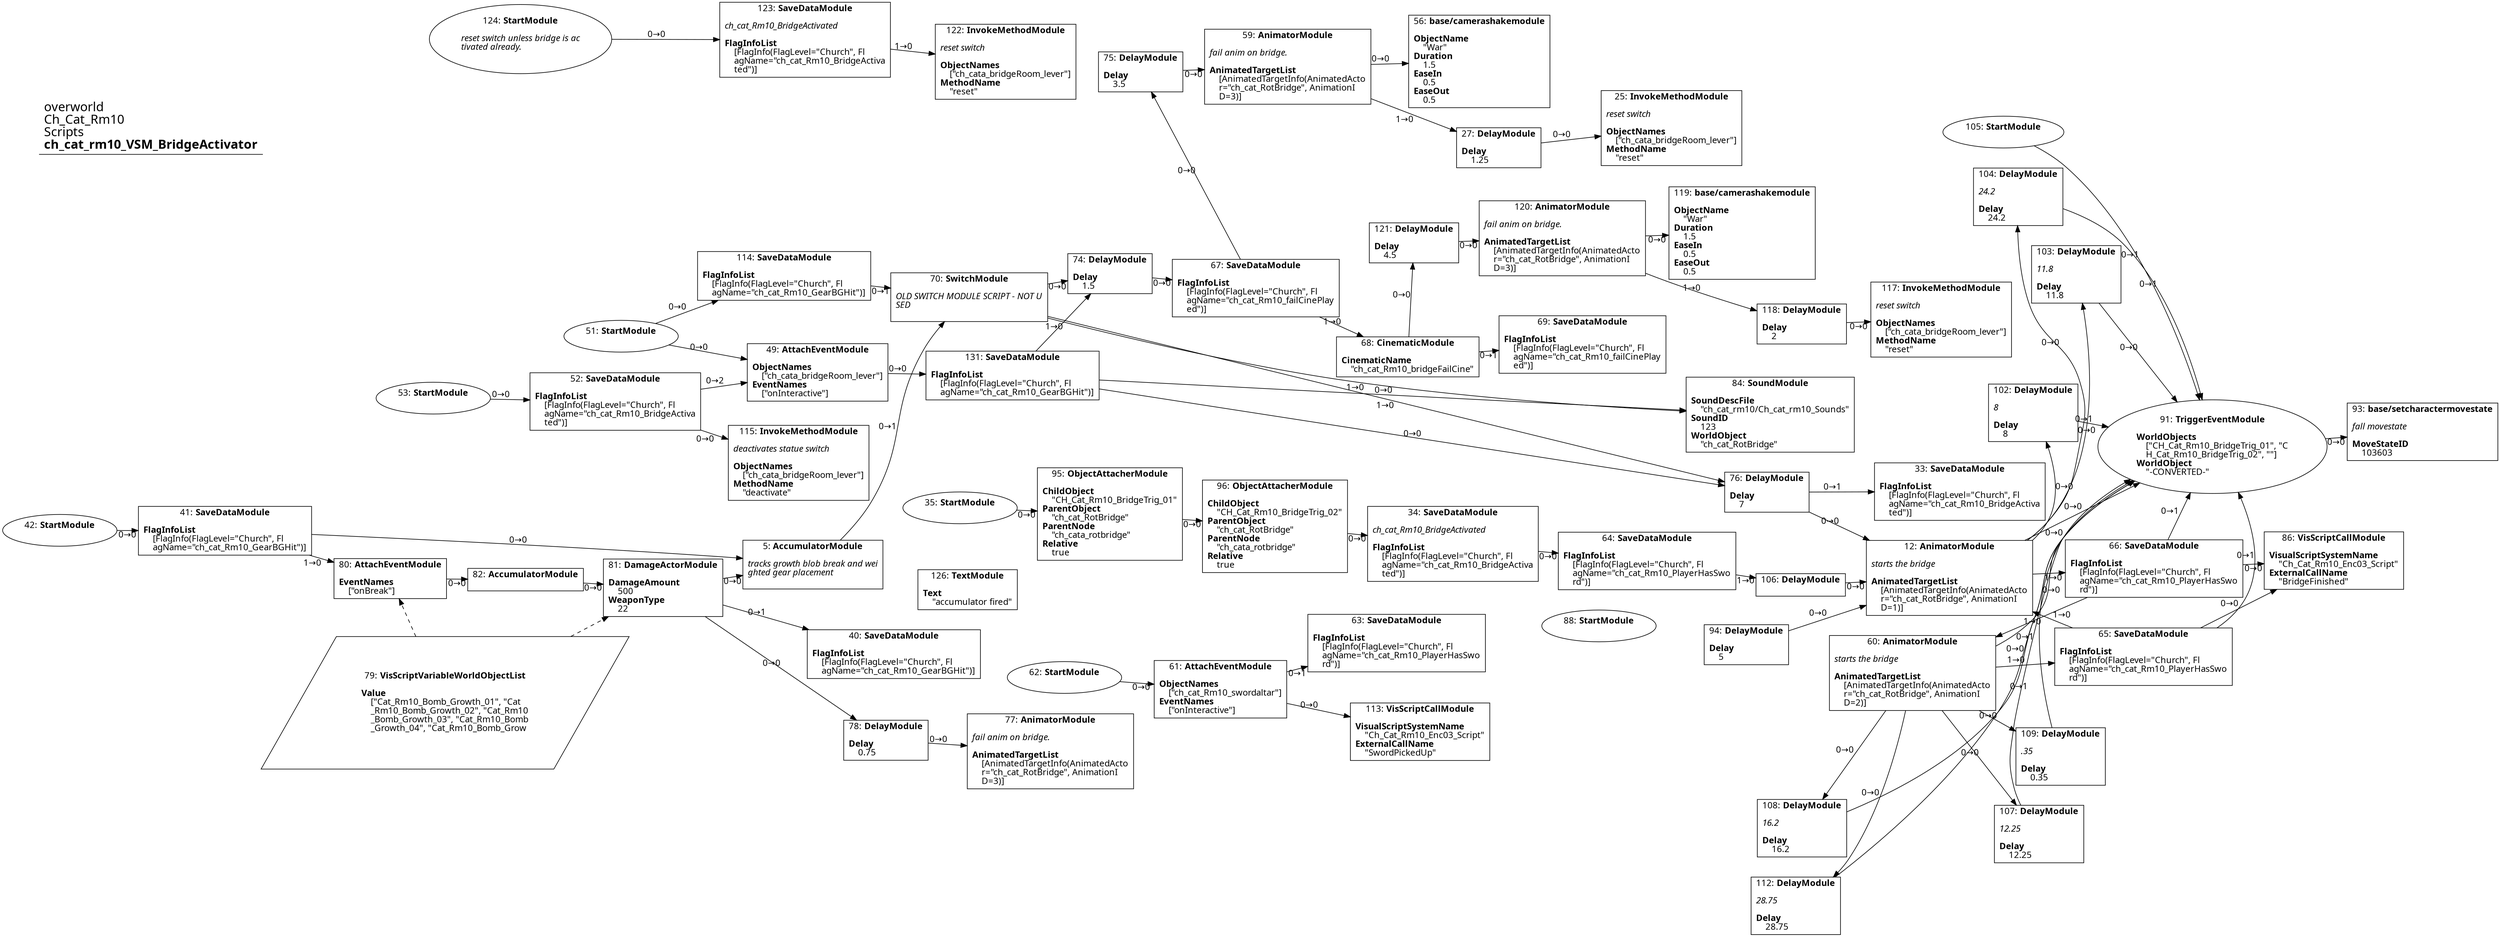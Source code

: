 digraph {
    layout = fdp;
    overlap = prism;
    sep = "+16";
    splines = spline;

    node [ shape = box ];

    graph [ fontname = "Segoe UI" ];
    node [ fontname = "Segoe UI" ];
    edge [ fontname = "Segoe UI" ];

    5 [ label = <5: <b>AccumulatorModule</b><br/><br/><i>tracks growth blob break and wei<br align="left"/>ghted gear placement<br align="left"/></i><br align="left"/>> ];
    5 [ pos = "0.321,-0.32500002!" ];
    5 -> 70 [ label = "0→1" ];

    12 [ label = <12: <b>AnimatorModule</b><br/><br/><i>starts the bridge<br align="left"/></i><br align="left"/><b>AnimatedTargetList</b><br align="left"/>    [AnimatedTargetInfo(AnimatedActo<br align="left"/>    r=&quot;ch_cat_RotBridge&quot;, AnimationI<br align="left"/>    D=1)]<br align="left"/>> ];
    12 [ pos = "2.058,-0.26900002!" ];
    12 -> 66 [ label = "1→0" ];
    12 -> 102 [ label = "0→0" ];
    12 -> 103 [ label = "0→0" ];
    12 -> 104 [ label = "0→0" ];
    12 -> 91 [ label = "0→0" ];

    25 [ label = <25: <b>InvokeMethodModule</b><br/><br/><i>reset switch<br align="left"/></i><br align="left"/><b>ObjectNames</b><br align="left"/>    [&quot;ch_cata_bridgeRoom_lever&quot;]<br align="left"/><b>MethodName</b><br align="left"/>    &quot;reset&quot;<br align="left"/>> ];
    25 [ pos = "1.8490001,0.59000003!" ];

    27 [ label = <27: <b>DelayModule</b><br/><br/><b>Delay</b><br align="left"/>    1.25<br align="left"/>> ];
    27 [ pos = "1.6930001,0.59000003!" ];
    27 -> 25 [ label = "0→0" ];

    33 [ label = <33: <b>SaveDataModule</b><br/><br/><b>FlagInfoList</b><br align="left"/>    [FlagInfo(FlagLevel=&quot;Church&quot;, Fl<br align="left"/>    agName=&quot;ch_cat_Rm10_BridgeActiva<br align="left"/>    ted&quot;)]<br align="left"/>> ];
    33 [ pos = "2.049,-0.012!" ];

    34 [ label = <34: <b>SaveDataModule</b><br/><br/><i>ch_cat_Rm10_BridgeActivated<br align="left"/></i><br align="left"/><b>FlagInfoList</b><br align="left"/>    [FlagInfo(FlagLevel=&quot;Church&quot;, Fl<br align="left"/>    agName=&quot;ch_cat_Rm10_BridgeActiva<br align="left"/>    ted&quot;)]<br align="left"/>> ];
    34 [ pos = "1.343,-0.246!" ];
    34 -> 64 [ label = "0→0" ];

    35 [ label = <35: <b>StartModule</b><br/><br/>> ];
    35 [ shape = oval ]
    35 [ pos = "0.77400005,-0.246!" ];
    35 -> 95 [ label = "0→0" ];

    40 [ label = <40: <b>SaveDataModule</b><br/><br/><b>FlagInfoList</b><br align="left"/>    [FlagInfo(FlagLevel=&quot;Church&quot;, Fl<br align="left"/>    agName=&quot;ch_cat_Rm10_GearBGHit&quot;)]<br align="left"/>> ];
    40 [ pos = "0.321,-0.503!" ];

    41 [ label = <41: <b>SaveDataModule</b><br/><br/><b>FlagInfoList</b><br align="left"/>    [FlagInfo(FlagLevel=&quot;Church&quot;, Fl<br align="left"/>    agName=&quot;ch_cat_Rm10_GearBGHit&quot;)]<br align="left"/>> ];
    41 [ pos = "-0.638,-0.32500002!" ];
    41 -> 5 [ label = "0→0" ];
    41 -> 80 [ label = "1→0" ];

    42 [ label = <42: <b>StartModule</b><br/><br/>> ];
    42 [ shape = oval ]
    42 [ pos = "-0.8,-0.32500002!" ];
    42 -> 41 [ label = "0→0" ];

    49 [ label = <49: <b>AttachEventModule</b><br/><br/><b>ObjectNames</b><br align="left"/>    [&quot;ch_cata_bridgeRoom_lever&quot;]<br align="left"/><b>EventNames</b><br align="left"/>    [&quot;onInteractive&quot;]<br align="left"/>> ];
    49 [ pos = "0.337,-0.012!" ];
    49 -> 131 [ label = "0→0" ];

    51 [ label = <51: <b>StartModule</b><br/><br/>> ];
    51 [ shape = oval ]
    51 [ pos = "0.12200001,0.059000004!" ];
    51 -> 49 [ label = "0→0" ];
    51 -> 114 [ label = "0→0" ];

    52 [ label = <52: <b>SaveDataModule</b><br/><br/><b>FlagInfoList</b><br align="left"/>    [FlagInfo(FlagLevel=&quot;Church&quot;, Fl<br align="left"/>    agName=&quot;ch_cat_Rm10_BridgeActiva<br align="left"/>    ted&quot;)]<br align="left"/>> ];
    52 [ pos = "0.095000006,-0.058000002!" ];
    52 -> 49 [ label = "0→2" ];
    52 -> 115 [ label = "0→0" ];

    53 [ label = <53: <b>StartModule</b><br/><br/>> ];
    53 [ shape = oval ]
    53 [ pos = "-0.083000004,-0.058000002!" ];
    53 -> 52 [ label = "0→0" ];

    56 [ label = <56: <b>base/camerashakemodule</b><br/><br/><b>ObjectName</b><br align="left"/>    &quot;War&quot;<br align="left"/><b>Duration</b><br align="left"/>    1.5<br align="left"/><b>EaseIn</b><br align="left"/>    0.5<br align="left"/><b>EaseOut</b><br align="left"/>    0.5<br align="left"/>> ];
    56 [ pos = "1.692,0.68700004!" ];

    59 [ label = <59: <b>AnimatorModule</b><br/><br/><i>fail anim on bridge.<br align="left"/></i><br align="left"/><b>AnimatedTargetList</b><br align="left"/>    [AnimatedTargetInfo(AnimatedActo<br align="left"/>    r=&quot;ch_cat_RotBridge&quot;, AnimationI<br align="left"/>    D=3)]<br align="left"/>> ];
    59 [ pos = "1.475,0.68700004!" ];
    59 -> 56 [ label = "0→0" ];
    59 -> 27 [ label = "1→0" ];

    60 [ label = <60: <b>AnimatorModule</b><br/><br/><i>starts the bridge<br align="left"/></i><br align="left"/><b>AnimatedTargetList</b><br align="left"/>    [AnimatedTargetInfo(AnimatedActo<br align="left"/>    r=&quot;ch_cat_RotBridge&quot;, AnimationI<br align="left"/>    D=2)]<br align="left"/>> ];
    60 [ pos = "2.0730002,-0.50200003!" ];
    60 -> 65 [ label = "1→0" ];
    60 -> 91 [ label = "0→0" ];
    60 -> 107 [ label = "0→0" ];
    60 -> 108 [ label = "0→0" ];
    60 -> 109 [ label = "0→0" ];
    60 -> 112 [ label = "0→0" ];

    61 [ label = <61: <b>AttachEventModule</b><br/><br/><b>ObjectNames</b><br align="left"/>    [&quot;ch_cat_Rm10_swordaltar&quot;]<br align="left"/><b>EventNames</b><br align="left"/>    [&quot;onInteractive&quot;]<br align="left"/>> ];
    61 [ pos = "1.2210001,-0.62200004!" ];
    61 -> 63 [ label = "0→1" ];
    61 -> 113 [ label = "0→0" ];

    62 [ label = <62: <b>StartModule</b><br/><br/>> ];
    62 [ shape = oval ]
    62 [ pos = "1.051,-0.62200004!" ];
    62 -> 61 [ label = "0→0" ];

    63 [ label = <63: <b>SaveDataModule</b><br/><br/><b>FlagInfoList</b><br align="left"/>    [FlagInfo(FlagLevel=&quot;Church&quot;, Fl<br align="left"/>    agName=&quot;ch_cat_Rm10_PlayerHasSwo<br align="left"/>    rd&quot;)]<br align="left"/>> ];
    63 [ pos = "1.4530001,-0.55600005!" ];

    64 [ label = <64: <b>SaveDataModule</b><br/><br/><b>FlagInfoList</b><br align="left"/>    [FlagInfo(FlagLevel=&quot;Church&quot;, Fl<br align="left"/>    agName=&quot;ch_cat_Rm10_PlayerHasSwo<br align="left"/>    rd&quot;)]<br align="left"/>> ];
    64 [ pos = "1.5450001,-0.246!" ];
    64 -> 106 [ label = "1→0" ];

    65 [ label = <65: <b>SaveDataModule</b><br/><br/><b>FlagInfoList</b><br align="left"/>    [FlagInfo(FlagLevel=&quot;Church&quot;, Fl<br align="left"/>    agName=&quot;ch_cat_Rm10_PlayerHasSwo<br align="left"/>    rd&quot;)]<br align="left"/>> ];
    65 [ pos = "2.6420002,-0.52500004!" ];
    65 -> 12 [ label = "1→0" ];
    65 -> 86 [ label = "0→0" ];
    65 -> 91 [ label = "0→1" ];

    66 [ label = <66: <b>SaveDataModule</b><br/><br/><b>FlagInfoList</b><br align="left"/>    [FlagInfo(FlagLevel=&quot;Church&quot;, Fl<br align="left"/>    agName=&quot;ch_cat_Rm10_PlayerHasSwo<br align="left"/>    rd&quot;)]<br align="left"/>> ];
    66 [ pos = "2.641,-0.29200003!" ];
    66 -> 60 [ label = "1→0" ];
    66 -> 86 [ label = "0→0" ];
    66 -> 91 [ label = "0→1" ];

    67 [ label = <67: <b>SaveDataModule</b><br/><br/><b>FlagInfoList</b><br align="left"/>    [FlagInfo(FlagLevel=&quot;Church&quot;, Fl<br align="left"/>    agName=&quot;ch_cat_Rm10_failCinePlay<br align="left"/>    ed&quot;)]<br align="left"/>> ];
    67 [ pos = "1.1120001,0.22700001!" ];
    67 -> 68 [ label = "1→0" ];
    67 -> 75 [ label = "0→0" ];

    68 [ label = <68: <b>CinematicModule</b><br/><br/><b>CinematicName</b><br align="left"/>    &quot;ch_cat_Rm10_bridgeFailCine&quot;<br align="left"/>> ];
    68 [ pos = "1.315,0.20400001!" ];
    68 -> 69 [ label = "0→1" ];
    68 -> 121 [ label = "0→0" ];

    69 [ label = <69: <b>SaveDataModule</b><br/><br/><b>FlagInfoList</b><br align="left"/>    [FlagInfo(FlagLevel=&quot;Church&quot;, Fl<br align="left"/>    agName=&quot;ch_cat_Rm10_failCinePlay<br align="left"/>    ed&quot;)]<br align="left"/>> ];
    69 [ pos = "1.5120001,0.22700001!" ];

    70 [ label = <70: <b>SwitchModule</b><br/><br/><i>OLD SWITCH MODULE SCRIPT - NOT U<br align="left"/>SED<br align="left"/></i><br align="left"/>> ];
    70 [ pos = "0.609,0.177!" ];
    70 -> 74 [ label = "0→0" ];
    70 -> 84 [ label = "1→0" ];
    70 -> 76 [ label = "1→0" ];

    74 [ label = <74: <b>DelayModule</b><br/><br/><b>Delay</b><br align="left"/>    1.5<br align="left"/>> ];
    74 [ pos = "0.92800003,0.22700001!" ];
    74 -> 67 [ label = "0→0" ];

    75 [ label = <75: <b>DelayModule</b><br/><br/><b>Delay</b><br align="left"/>    3.5<br align="left"/>> ];
    75 [ pos = "1.335,0.68700004!" ];
    75 -> 59 [ label = "0→0" ];

    76 [ label = <76: <b>DelayModule</b><br/><br/><b>Delay</b><br align="left"/>    7<br align="left"/>> ];
    76 [ pos = "1.8290001,-0.035!" ];
    76 -> 33 [ label = "0→1" ];
    76 -> 12 [ label = "0→0" ];

    77 [ label = <77: <b>AnimatorModule</b><br/><br/><i>fail anim on bridge.<br align="left"/></i><br align="left"/><b>AnimatedTargetList</b><br align="left"/>    [AnimatedTargetInfo(AnimatedActo<br align="left"/>    r=&quot;ch_cat_RotBridge&quot;, AnimationI<br align="left"/>    D=3)]<br align="left"/>> ];
    77 [ pos = "0.46600002,-0.65300006!" ];

    78 [ label = <78: <b>DelayModule</b><br/><br/><b>Delay</b><br align="left"/>    0.75<br align="left"/>> ];
    78 [ pos = "0.32000002,-0.65300006!" ];
    78 -> 77 [ label = "0→0" ];

    79 [ label = <79: <b>VisScriptVariableWorldObjectList</b><br/><br/><b>Value</b><br align="left"/>    [&quot;Cat_Rm10_Bomb_Growth_01&quot;, &quot;Cat<br align="left"/>    _Rm10_Bomb_Growth_02&quot;, &quot;Cat_Rm10<br align="left"/>    _Bomb_Growth_03&quot;, &quot;Cat_Rm10_Bomb<br align="left"/>    _Growth_04&quot;, &quot;Cat_Rm10_Bomb_Grow<br align="left"/>> ];
    79 [ shape = parallelogram ]
    79 [ pos = "-0.31800002,-0.67700005!" ];

    80 [ label = <80: <b>AttachEventModule</b><br/><br/><b>EventNames</b><br align="left"/>    [&quot;onBreak&quot;]<br align="left"/>> ];
    80 [ pos = "-0.39600003,-0.39400002!" ];
    80 -> 82 [ label = "0→0" ];
    79 -> 80 [ style = dashed ];

    81 [ label = <81: <b>DamageActorModule</b><br/><br/><b>DamageAmount</b><br align="left"/>    500<br align="left"/><b>WeaponType</b><br align="left"/>    22<br align="left"/>> ];
    81 [ pos = "0.041,-0.39400002!" ];
    81 -> 5 [ label = "0→0" ];
    81 -> 40 [ label = "0→1" ];
    81 -> 78 [ label = "0→0" ];
    79 -> 81 [ style = dashed ];

    82 [ label = <82: <b>AccumulatorModule</b><br/><br/>> ];
    82 [ pos = "-0.201,-0.39400002!" ];
    82 -> 81 [ label = "0→0" ];

    84 [ label = <84: <b>SoundModule</b><br/><br/><b>SoundDescFile</b><br align="left"/>    &quot;ch_cat_rm10/Ch_cat_rm10_Sounds&quot;<br align="left"/><b>SoundID</b><br align="left"/>    123<br align="left"/><b>WorldObject</b><br align="left"/>    &quot;ch_cat_RotBridge&quot;<br align="left"/>> ];
    84 [ pos = "1.8270001,0.117000006!" ];

    86 [ label = <86: <b>VisScriptCallModule</b><br/><br/><b>VisualScriptSystemName</b><br align="left"/>    &quot;Ch_Cat_Rm10_Enc03_Script&quot;<br align="left"/><b>ExternalCallName</b><br align="left"/>    &quot;BridgeFinished&quot;<br align="left"/>> ];
    86 [ pos = "2.9870002,-0.29200003!" ];

    88 [ label = <88: <b>StartModule</b><br/><br/>> ];
    88 [ shape = oval ]
    88 [ pos = "1.6700001,-0.48100004!" ];

    91 [ label = <91: <b>TriggerEventModule</b><br/><br/><b>WorldObjects</b><br align="left"/>    [&quot;CH_Cat_Rm10_BridgeTrig_01&quot;, &quot;C<br align="left"/>    H_Cat_Rm10_BridgeTrig_02&quot;, &quot;&quot;]<br align="left"/><b>WorldObject</b><br align="left"/>    &quot;-CONVERTED-&quot;<br align="left"/>> ];
    91 [ shape = oval ]
    91 [ pos = "2.746,0.101!" ];
    91 -> 93 [ label = "0→0" ];

    93 [ label = <93: <b>base/setcharactermovestate</b><br/><br/><i>fall movestate<br align="left"/></i><br align="left"/><b>MoveStateID</b><br align="left"/>    103603<br align="left"/>> ];
    93 [ pos = "3.0240002,0.101!" ];

    94 [ label = <94: <b>DelayModule</b><br/><br/><b>Delay</b><br align="left"/>    5<br align="left"/>> ];
    94 [ pos = "1.8540001,-0.48100004!" ];
    94 -> 12 [ label = "0→0" ];

    95 [ label = <95: <b>ObjectAttacherModule</b><br/><br/><b>ChildObject</b><br align="left"/>    &quot;CH_Cat_Rm10_BridgeTrig_01&quot;<br align="left"/><b>ParentObject</b><br align="left"/>    &quot;ch_cat_RotBridge&quot;<br align="left"/><b>ParentNode</b><br align="left"/>    &quot;ch_cata_rotbridge&quot;<br align="left"/><b>Relative</b><br align="left"/>    true<br align="left"/>> ];
    95 [ pos = "0.9620001,-0.246!" ];
    95 -> 96 [ label = "0→0" ];

    96 [ label = <96: <b>ObjectAttacherModule</b><br/><br/><b>ChildObject</b><br align="left"/>    &quot;CH_Cat_Rm10_BridgeTrig_02&quot;<br align="left"/><b>ParentObject</b><br align="left"/>    &quot;ch_cat_RotBridge&quot;<br align="left"/><b>ParentNode</b><br align="left"/>    &quot;ch_cata_rotbridge&quot;<br align="left"/><b>Relative</b><br align="left"/>    true<br align="left"/>> ];
    96 [ pos = "1.1470001,-0.246!" ];
    96 -> 34 [ label = "0→0" ];

    102 [ label = <102: <b>DelayModule</b><br/><br/><i>8<br align="left"/></i><br align="left"/><b>Delay</b><br align="left"/>    8<br align="left"/>> ];
    102 [ pos = "2.41,0.21100001!" ];
    102 -> 91 [ label = "0→1" ];

    103 [ label = <103: <b>DelayModule</b><br/><br/><i>11.8<br align="left"/></i><br align="left"/><b>Delay</b><br align="left"/>    11.8<br align="left"/>> ];
    103 [ pos = "2.41,0.39200002!" ];
    103 -> 91 [ label = "0→0" ];

    104 [ label = <104: <b>DelayModule</b><br/><br/><i>24.2<br align="left"/></i><br align="left"/><b>Delay</b><br align="left"/>    24.2<br align="left"/>> ];
    104 [ pos = "2.41,0.568!" ];
    104 -> 91 [ label = "0→1" ];

    105 [ label = <105: <b>StartModule</b><br/><br/>> ];
    105 [ shape = oval ]
    105 [ pos = "2.4120002,0.68!" ];
    105 -> 91 [ label = "0→1" ];

    106 [ label = <106: <b>DelayModule</b><br/><br/>> ];
    106 [ pos = "1.7650001,-0.26900002!" ];
    106 -> 12 [ label = "0→0" ];

    107 [ label = <107: <b>DelayModule</b><br/><br/><i>12.25<br align="left"/></i><br align="left"/><b>Delay</b><br align="left"/>    12.25<br align="left"/>> ];
    107 [ pos = "2.3390002,-0.818!" ];
    107 -> 91 [ label = "0→1" ];

    108 [ label = <108: <b>DelayModule</b><br/><br/><i>16.2<br align="left"/></i><br align="left"/><b>Delay</b><br align="left"/>    16.2<br align="left"/>> ];
    108 [ pos = "2.3370001,-0.99000007!" ];
    108 -> 91 [ label = "0→0" ];

    109 [ label = <109: <b>DelayModule</b><br/><br/><i>.35<br align="left"/></i><br align="left"/><b>Delay</b><br align="left"/>    0.35<br align="left"/>> ];
    109 [ pos = "2.338,-0.633!" ];
    109 -> 91 [ label = "0→0" ];

    112 [ label = <112: <b>DelayModule</b><br/><br/><i>28.75<br align="left"/></i><br align="left"/><b>Delay</b><br align="left"/>    28.75<br align="left"/>> ];
    112 [ pos = "2.3370001,-1.174!" ];
    112 -> 91 [ label = "0→1" ];

    113 [ label = <113: <b>VisScriptCallModule</b><br/><br/><b>VisualScriptSystemName</b><br align="left"/>    &quot;Ch_Cat_Rm10_Enc03_Script&quot;<br align="left"/><b>ExternalCallName</b><br align="left"/>    &quot;SwordPickedUp&quot;<br align="left"/>> ];
    113 [ pos = "1.47,-0.70400006!" ];

    114 [ label = <114: <b>SaveDataModule</b><br/><br/><b>FlagInfoList</b><br align="left"/>    [FlagInfo(FlagLevel=&quot;Church&quot;, Fl<br align="left"/>    agName=&quot;ch_cat_Rm10_GearBGHit&quot;)]<br align="left"/>> ];
    114 [ pos = "0.337,0.132!" ];
    114 -> 70 [ label = "0→1" ];

    115 [ label = <115: <b>InvokeMethodModule</b><br/><br/><i>deactivates statue switch<br align="left"/></i><br align="left"/><b>ObjectNames</b><br align="left"/>    [&quot;ch_cata_bridgeRoom_lever&quot;]<br align="left"/><b>MethodName</b><br align="left"/>    &quot;deactivate&quot;<br align="left"/>> ];
    115 [ pos = "0.337,-0.16700001!" ];

    117 [ label = <117: <b>InvokeMethodModule</b><br/><br/><i>reset switch<br align="left"/></i><br align="left"/><b>ObjectNames</b><br align="left"/>    [&quot;ch_cata_bridgeRoom_lever&quot;]<br align="left"/><b>MethodName</b><br align="left"/>    &quot;reset&quot;<br align="left"/>> ];
    117 [ pos = "2.0270002,0.29200003!" ];

    118 [ label = <118: <b>DelayModule</b><br/><br/><b>Delay</b><br align="left"/>    2<br align="left"/>> ];
    118 [ pos = "1.891,0.291!" ];
    118 -> 117 [ label = "0→0" ];

    119 [ label = <119: <b>base/camerashakemodule</b><br/><br/><b>ObjectName</b><br align="left"/>    &quot;War&quot;<br align="left"/><b>Duration</b><br align="left"/>    1.5<br align="left"/><b>EaseIn</b><br align="left"/>    0.5<br align="left"/><b>EaseOut</b><br align="left"/>    0.5<br align="left"/>> ];
    119 [ pos = "1.8900001,0.38900003!" ];

    120 [ label = <120: <b>AnimatorModule</b><br/><br/><i>fail anim on bridge.<br align="left"/></i><br align="left"/><b>AnimatedTargetList</b><br align="left"/>    [AnimatedTargetInfo(AnimatedActo<br align="left"/>    r=&quot;ch_cat_RotBridge&quot;, AnimationI<br align="left"/>    D=3)]<br align="left"/>> ];
    120 [ pos = "1.682,0.38900003!" ];
    120 -> 119 [ label = "0→0" ];
    120 -> 118 [ label = "1→0" ];

    121 [ label = <121: <b>DelayModule</b><br/><br/><b>Delay</b><br align="left"/>    4.5<br align="left"/>> ];
    121 [ pos = "1.5150001,0.38900003!" ];
    121 -> 120 [ label = "0→0" ];

    122 [ label = <122: <b>InvokeMethodModule</b><br/><br/><i>reset switch<br align="left"/></i><br align="left"/><b>ObjectNames</b><br align="left"/>    [&quot;ch_cata_bridgeRoom_lever&quot;]<br align="left"/><b>MethodName</b><br align="left"/>    &quot;reset&quot;<br align="left"/>> ];
    122 [ pos = "1.018,0.814!" ];

    123 [ label = <123: <b>SaveDataModule</b><br/><br/><i>ch_cat_Rm10_BridgeActivated<br align="left"/></i><br align="left"/><b>FlagInfoList</b><br align="left"/>    [FlagInfo(FlagLevel=&quot;Church&quot;, Fl<br align="left"/>    agName=&quot;ch_cat_Rm10_BridgeActiva<br align="left"/>    ted&quot;)]<br align="left"/>> ];
    123 [ pos = "0.77800006,0.837!" ];
    123 -> 122 [ label = "1→0" ];

    124 [ label = <124: <b>StartModule</b><br/><br/><i>reset switch unless bridge is ac<br align="left"/>tivated already.<br align="left"/></i><br align="left"/>> ];
    124 [ shape = oval ]
    124 [ pos = "0.44000003,0.837!" ];
    124 -> 123 [ label = "0→0" ];

    126 [ label = <126: <b>TextModule</b><br/><br/><b>Text</b><br align="left"/>    &quot;accumulator fired&quot;<br align="left"/>> ];
    126 [ pos = "0.62,-0.374!" ];

    131 [ label = <131: <b>SaveDataModule</b><br/><br/><b>FlagInfoList</b><br align="left"/>    [FlagInfo(FlagLevel=&quot;Church&quot;, Fl<br align="left"/>    agName=&quot;ch_cat_Rm10_GearBGHit&quot;)]<br align="left"/>> ];
    131 [ pos = "0.61600006,-0.012!" ];
    131 -> 74 [ label = "1→0" ];
    131 -> 84 [ label = "0→0" ];
    131 -> 76 [ label = "0→0" ];

    title [ pos = "-0.80100006,0.83800006!" ];
    title [ shape = underline ];
    title [ label = <<font point-size="20">overworld<br align="left"/>Ch_Cat_Rm10<br align="left"/>Scripts<br align="left"/><b>ch_cat_rm10_VSM_BridgeActivator</b><br align="left"/></font>> ];
}
